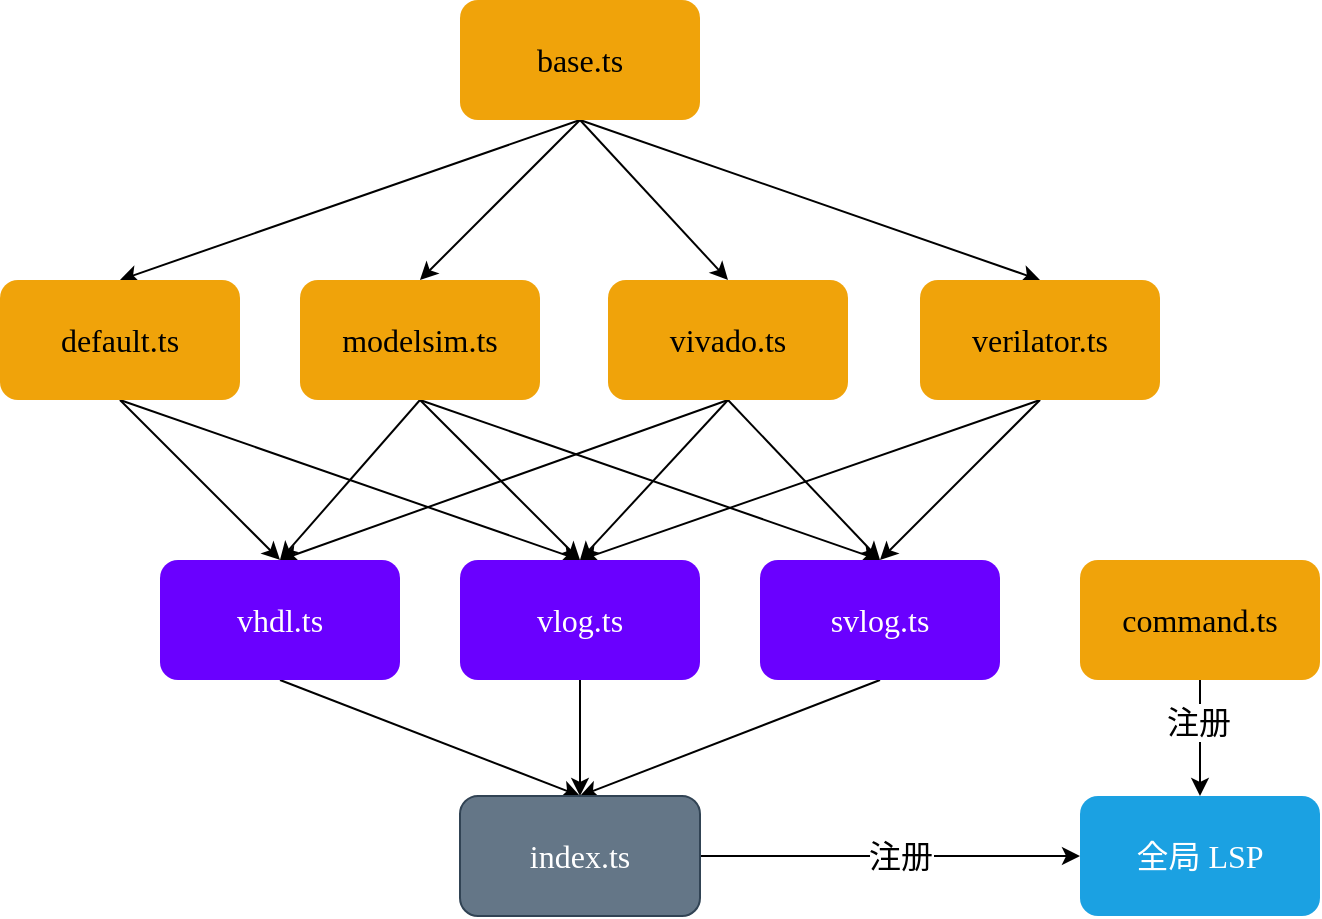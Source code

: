 <mxfile>
    <diagram id="Jyg0ghsg0WSuYoSyPP-c" name="linter">
        <mxGraphModel dx="868" dy="626" grid="1" gridSize="10" guides="1" tooltips="1" connect="1" arrows="1" fold="1" page="1" pageScale="1" pageWidth="827" pageHeight="1169" math="0" shadow="0">
            <root>
                <mxCell id="0"/>
                <mxCell id="1" parent="0"/>
                <mxCell id="10" style="edgeStyle=none;html=1;entryX=0.5;entryY=0;entryDx=0;entryDy=0;fontFamily=CodeNewRoman Nerd Font Mono;fontSize=16;exitX=0.5;exitY=1;exitDx=0;exitDy=0;" edge="1" parent="1" source="2" target="3">
                    <mxGeometry relative="1" as="geometry"/>
                </mxCell>
                <mxCell id="11" style="edgeStyle=none;html=1;exitX=0.5;exitY=1;exitDx=0;exitDy=0;entryX=0.5;entryY=0;entryDx=0;entryDy=0;fontFamily=CodeNewRoman Nerd Font Mono;fontSize=16;" edge="1" parent="1" source="2" target="4">
                    <mxGeometry relative="1" as="geometry"/>
                </mxCell>
                <mxCell id="12" style="edgeStyle=none;html=1;exitX=0.5;exitY=1;exitDx=0;exitDy=0;entryX=0.5;entryY=0;entryDx=0;entryDy=0;fontFamily=CodeNewRoman Nerd Font Mono;fontSize=16;" edge="1" parent="1" source="2" target="5">
                    <mxGeometry relative="1" as="geometry"/>
                </mxCell>
                <mxCell id="13" style="edgeStyle=none;html=1;exitX=0.5;exitY=1;exitDx=0;exitDy=0;entryX=0.5;entryY=0;entryDx=0;entryDy=0;fontFamily=CodeNewRoman Nerd Font Mono;fontSize=16;" edge="1" parent="1" source="2" target="6">
                    <mxGeometry relative="1" as="geometry"/>
                </mxCell>
                <mxCell id="2" value="&lt;font face=&quot;CodeNewRoman Nerd Font Mono&quot; style=&quot;font-size: 16px;&quot;&gt;base.ts&lt;/font&gt;" style="rounded=1;whiteSpace=wrap;html=1;fontSize=16;fillColor=#f0a30a;fontColor=#000000;strokeColor=none;" vertex="1" parent="1">
                    <mxGeometry x="280" y="20" width="120" height="60" as="geometry"/>
                </mxCell>
                <mxCell id="14" style="edgeStyle=none;html=1;exitX=0.5;exitY=1;exitDx=0;exitDy=0;entryX=0.5;entryY=0;entryDx=0;entryDy=0;fontFamily=CodeNewRoman Nerd Font Mono;fontSize=16;" edge="1" parent="1" source="3" target="7">
                    <mxGeometry relative="1" as="geometry"/>
                </mxCell>
                <mxCell id="17" style="edgeStyle=none;html=1;exitX=0.5;exitY=1;exitDx=0;exitDy=0;entryX=0.5;entryY=0;entryDx=0;entryDy=0;fontFamily=CodeNewRoman Nerd Font Mono;fontSize=16;" edge="1" parent="1" source="3" target="8">
                    <mxGeometry relative="1" as="geometry"/>
                </mxCell>
                <mxCell id="3" value="&lt;font face=&quot;CodeNewRoman Nerd Font Mono&quot; style=&quot;font-size: 16px;&quot;&gt;default.ts&lt;/font&gt;" style="rounded=1;whiteSpace=wrap;html=1;fontSize=16;fillColor=#f0a30a;fontColor=#000000;strokeColor=none;" vertex="1" parent="1">
                    <mxGeometry x="50" y="160" width="120" height="60" as="geometry"/>
                </mxCell>
                <mxCell id="15" style="edgeStyle=none;html=1;exitX=0.5;exitY=1;exitDx=0;exitDy=0;fontFamily=CodeNewRoman Nerd Font Mono;fontSize=16;entryX=0.5;entryY=0;entryDx=0;entryDy=0;" edge="1" parent="1" source="4" target="7">
                    <mxGeometry relative="1" as="geometry">
                        <mxPoint x="190" y="260" as="targetPoint"/>
                    </mxGeometry>
                </mxCell>
                <mxCell id="18" style="edgeStyle=none;html=1;exitX=0.5;exitY=1;exitDx=0;exitDy=0;fontFamily=CodeNewRoman Nerd Font Mono;fontSize=16;entryX=0.5;entryY=0;entryDx=0;entryDy=0;" edge="1" parent="1" source="4" target="8">
                    <mxGeometry relative="1" as="geometry">
                        <mxPoint x="340" y="260" as="targetPoint"/>
                    </mxGeometry>
                </mxCell>
                <mxCell id="22" style="edgeStyle=none;html=1;exitX=0.5;exitY=1;exitDx=0;exitDy=0;entryX=0.5;entryY=0;entryDx=0;entryDy=0;fontFamily=CodeNewRoman Nerd Font Mono;fontSize=16;" edge="1" parent="1" source="4" target="9">
                    <mxGeometry relative="1" as="geometry"/>
                </mxCell>
                <mxCell id="4" value="&lt;font face=&quot;CodeNewRoman Nerd Font Mono&quot; style=&quot;font-size: 16px;&quot;&gt;modelsim.ts&lt;/font&gt;" style="rounded=1;whiteSpace=wrap;html=1;fontSize=16;fillColor=#f0a30a;fontColor=#000000;strokeColor=none;" vertex="1" parent="1">
                    <mxGeometry x="200" y="160" width="120" height="60" as="geometry"/>
                </mxCell>
                <mxCell id="16" style="edgeStyle=none;html=1;exitX=0.5;exitY=1;exitDx=0;exitDy=0;entryX=0.5;entryY=0;entryDx=0;entryDy=0;fontFamily=CodeNewRoman Nerd Font Mono;fontSize=16;" edge="1" parent="1" source="5" target="7">
                    <mxGeometry relative="1" as="geometry"/>
                </mxCell>
                <mxCell id="20" style="edgeStyle=none;html=1;exitX=0.5;exitY=1;exitDx=0;exitDy=0;entryX=0.5;entryY=0;entryDx=0;entryDy=0;fontFamily=CodeNewRoman Nerd Font Mono;fontSize=16;" edge="1" parent="1" source="5" target="8">
                    <mxGeometry relative="1" as="geometry"/>
                </mxCell>
                <mxCell id="23" style="edgeStyle=none;html=1;exitX=0.5;exitY=1;exitDx=0;exitDy=0;fontFamily=CodeNewRoman Nerd Font Mono;fontSize=16;entryX=0.5;entryY=0;entryDx=0;entryDy=0;" edge="1" parent="1" source="5" target="9">
                    <mxGeometry relative="1" as="geometry">
                        <mxPoint x="490" y="260" as="targetPoint"/>
                    </mxGeometry>
                </mxCell>
                <mxCell id="5" value="&lt;font face=&quot;CodeNewRoman Nerd Font Mono&quot; style=&quot;font-size: 16px;&quot;&gt;vivado.ts&lt;/font&gt;" style="rounded=1;whiteSpace=wrap;html=1;fontSize=16;fillColor=#f0a30a;fontColor=#000000;strokeColor=none;" vertex="1" parent="1">
                    <mxGeometry x="354" y="160" width="120" height="60" as="geometry"/>
                </mxCell>
                <mxCell id="21" style="edgeStyle=none;html=1;exitX=0.5;exitY=1;exitDx=0;exitDy=0;entryX=0.5;entryY=0;entryDx=0;entryDy=0;fontFamily=CodeNewRoman Nerd Font Mono;fontSize=16;" edge="1" parent="1" source="6" target="8">
                    <mxGeometry relative="1" as="geometry"/>
                </mxCell>
                <mxCell id="24" style="edgeStyle=none;html=1;exitX=0.5;exitY=1;exitDx=0;exitDy=0;fontFamily=CodeNewRoman Nerd Font Mono;fontSize=16;entryX=0.5;entryY=0;entryDx=0;entryDy=0;" edge="1" parent="1" source="6" target="9">
                    <mxGeometry relative="1" as="geometry">
                        <mxPoint x="490" y="260" as="targetPoint"/>
                    </mxGeometry>
                </mxCell>
                <mxCell id="6" value="&lt;font face=&quot;CodeNewRoman Nerd Font Mono&quot; style=&quot;font-size: 16px;&quot;&gt;verilator.ts&lt;/font&gt;" style="rounded=1;whiteSpace=wrap;html=1;fontSize=16;fillColor=#f0a30a;fontColor=#000000;strokeColor=none;" vertex="1" parent="1">
                    <mxGeometry x="510" y="160" width="120" height="60" as="geometry"/>
                </mxCell>
                <mxCell id="29" style="edgeStyle=none;html=1;exitX=0.5;exitY=1;exitDx=0;exitDy=0;entryX=0.5;entryY=0;entryDx=0;entryDy=0;fontFamily=CodeNewRoman Nerd Font Mono;fontSize=16;" edge="1" parent="1" source="7" target="25">
                    <mxGeometry relative="1" as="geometry"/>
                </mxCell>
                <mxCell id="7" value="&lt;font face=&quot;CodeNewRoman Nerd Font Mono&quot; style=&quot;font-size: 16px;&quot;&gt;vhdl.ts&lt;/font&gt;" style="rounded=1;whiteSpace=wrap;html=1;fontSize=16;fillColor=#6a00ff;fontColor=#ffffff;strokeColor=none;" vertex="1" parent="1">
                    <mxGeometry x="130" y="300" width="120" height="60" as="geometry"/>
                </mxCell>
                <mxCell id="28" style="edgeStyle=none;html=1;exitX=0.5;exitY=1;exitDx=0;exitDy=0;entryX=0.5;entryY=0;entryDx=0;entryDy=0;fontFamily=CodeNewRoman Nerd Font Mono;fontSize=16;" edge="1" parent="1" source="8" target="25">
                    <mxGeometry relative="1" as="geometry"/>
                </mxCell>
                <mxCell id="8" value="&lt;font face=&quot;CodeNewRoman Nerd Font Mono&quot; style=&quot;font-size: 16px;&quot;&gt;vlog.ts&lt;/font&gt;" style="rounded=1;whiteSpace=wrap;html=1;fontSize=16;fillColor=#6a00ff;fontColor=#ffffff;strokeColor=none;" vertex="1" parent="1">
                    <mxGeometry x="280" y="300" width="120" height="60" as="geometry"/>
                </mxCell>
                <mxCell id="30" style="edgeStyle=none;html=1;exitX=0.5;exitY=1;exitDx=0;exitDy=0;fontFamily=CodeNewRoman Nerd Font Mono;fontSize=16;entryX=0.5;entryY=0;entryDx=0;entryDy=0;" edge="1" parent="1" source="9" target="25">
                    <mxGeometry relative="1" as="geometry">
                        <mxPoint x="400" y="400" as="targetPoint"/>
                    </mxGeometry>
                </mxCell>
                <mxCell id="9" value="&lt;font face=&quot;CodeNewRoman Nerd Font Mono&quot; style=&quot;font-size: 16px;&quot;&gt;svlog.ts&lt;/font&gt;" style="rounded=1;whiteSpace=wrap;html=1;fontSize=16;fillColor=#6a00ff;fontColor=#ffffff;strokeColor=none;" vertex="1" parent="1">
                    <mxGeometry x="430" y="300" width="120" height="60" as="geometry"/>
                </mxCell>
                <mxCell id="27" style="edgeStyle=none;html=1;entryX=0;entryY=0.5;entryDx=0;entryDy=0;fontFamily=CodeNewRoman Nerd Font Mono;fontSize=16;" edge="1" parent="1" source="25" target="26">
                    <mxGeometry relative="1" as="geometry"/>
                </mxCell>
                <mxCell id="31" value="注册" style="edgeLabel;html=1;align=center;verticalAlign=middle;resizable=0;points=[];fontSize=16;fontFamily=CodeNewRoman Nerd Font Mono;" vertex="1" connectable="0" parent="27">
                    <mxGeometry x="0.128" y="1" relative="1" as="geometry">
                        <mxPoint x="-7" y="1" as="offset"/>
                    </mxGeometry>
                </mxCell>
                <mxCell id="25" value="&lt;font face=&quot;CodeNewRoman Nerd Font Mono&quot; style=&quot;font-size: 16px;&quot;&gt;index.ts&lt;/font&gt;" style="rounded=1;whiteSpace=wrap;html=1;fontSize=16;fillColor=#647687;fontColor=#ffffff;strokeColor=#314354;" vertex="1" parent="1">
                    <mxGeometry x="280" y="418" width="120" height="60" as="geometry"/>
                </mxCell>
                <mxCell id="26" value="&lt;font face=&quot;CodeNewRoman Nerd Font Mono&quot; style=&quot;font-size: 16px;&quot;&gt;全局 LSP&lt;/font&gt;" style="rounded=1;whiteSpace=wrap;html=1;fontSize=16;fillColor=#1ba1e2;fontColor=#ffffff;strokeColor=none;" vertex="1" parent="1">
                    <mxGeometry x="590" y="418" width="120" height="60" as="geometry"/>
                </mxCell>
                <mxCell id="33" value="" style="edgeStyle=none;html=1;fontFamily=CodeNewRoman Nerd Font Mono;fontSize=16;" edge="1" parent="1" source="32" target="26">
                    <mxGeometry relative="1" as="geometry"/>
                </mxCell>
                <mxCell id="34" value="注册" style="edgeLabel;html=1;align=center;verticalAlign=middle;resizable=0;points=[];fontSize=16;fontFamily=CodeNewRoman Nerd Font Mono;" vertex="1" connectable="0" parent="33">
                    <mxGeometry x="-0.292" y="-1" relative="1" as="geometry">
                        <mxPoint as="offset"/>
                    </mxGeometry>
                </mxCell>
                <mxCell id="32" value="&lt;font face=&quot;CodeNewRoman Nerd Font Mono&quot; style=&quot;font-size: 16px;&quot;&gt;command.ts&lt;/font&gt;" style="rounded=1;whiteSpace=wrap;html=1;fontSize=16;fillColor=#f0a30a;fontColor=#000000;strokeColor=none;" vertex="1" parent="1">
                    <mxGeometry x="590" y="300" width="120" height="60" as="geometry"/>
                </mxCell>
            </root>
        </mxGraphModel>
    </diagram>
</mxfile>